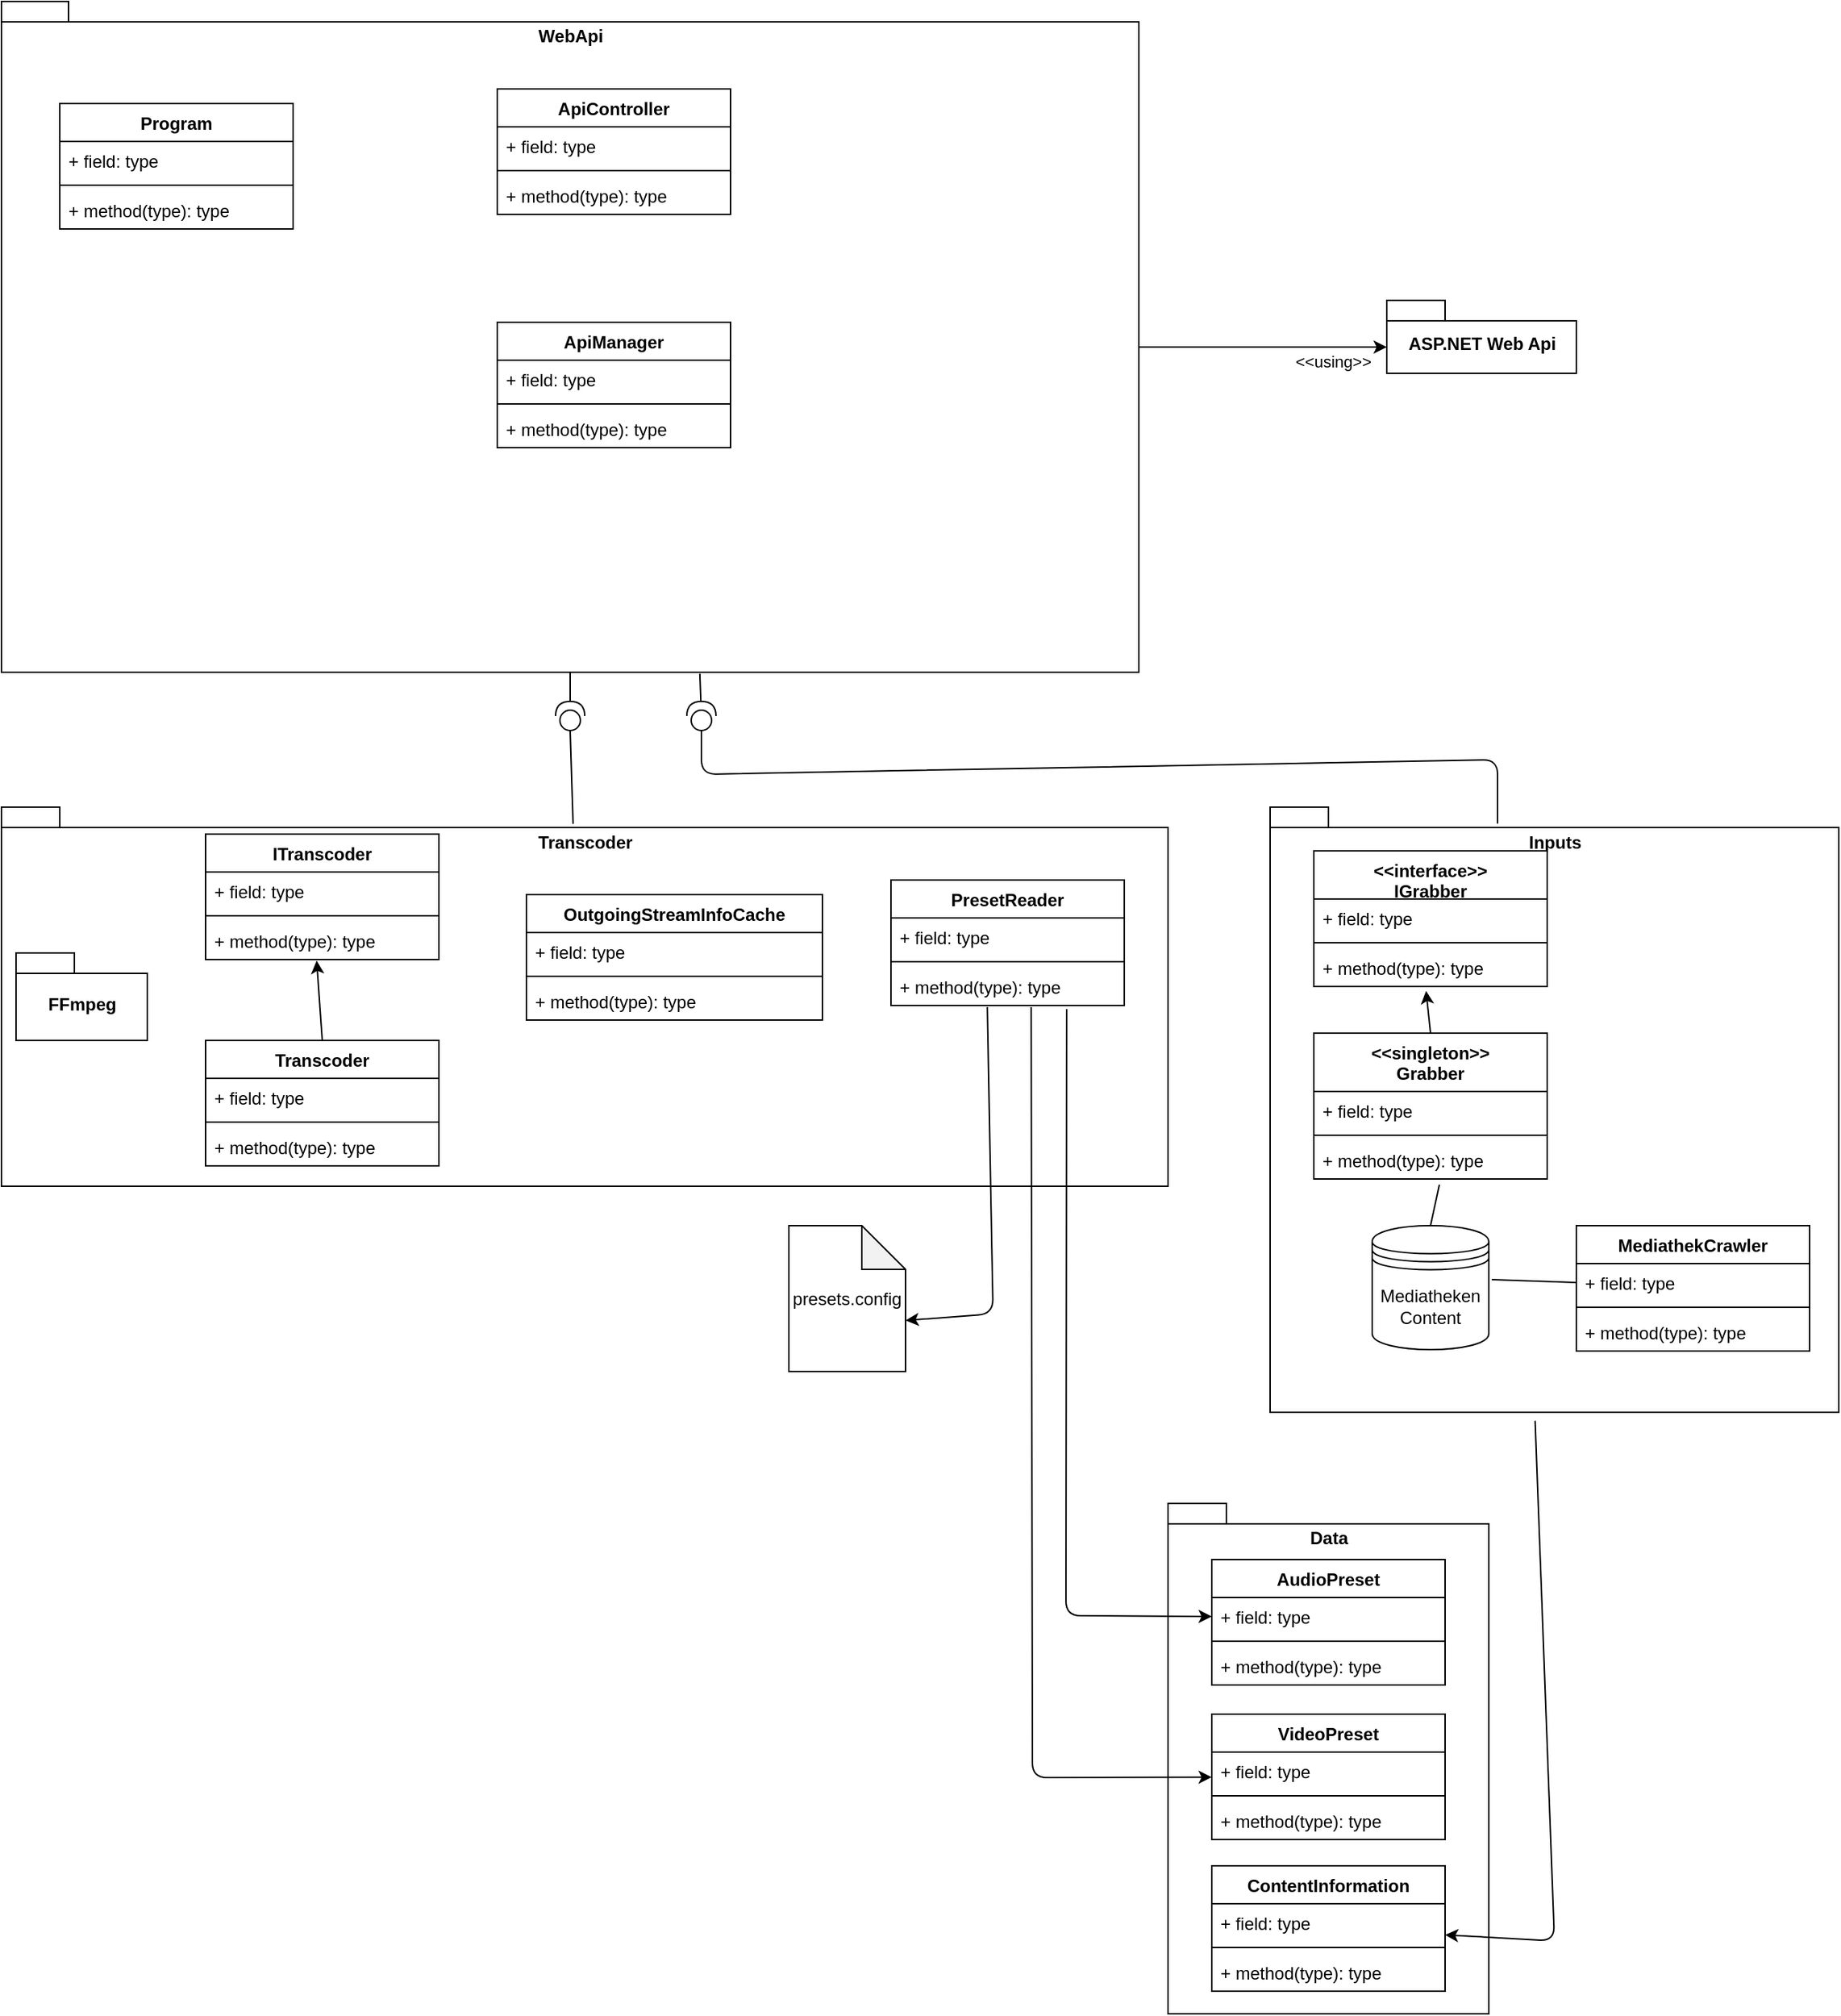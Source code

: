 <mxfile version="13.0.8" type="device"><diagram name="Page-1" id="b5b7bab2-c9e2-2cf4-8b2a-24fd1a2a6d21"><mxGraphModel dx="2031" dy="2259" grid="1" gridSize="10" guides="1" tooltips="1" connect="1" arrows="1" fold="1" page="1" pageScale="1" pageWidth="827" pageHeight="1169" background="#ffffff" math="0" shadow="0"><root><mxCell id="0"/><mxCell id="1" parent="0"/><mxCell id="Hicv4urQQX3qn9e3NL7k-1" value="Inputs" style="shape=folder;fontStyle=1;spacingTop=10;tabWidth=40;tabHeight=14;tabPosition=left;html=1;horizontal=1;verticalAlign=top;" parent="1" vertex="1"><mxGeometry x="970" y="-297.5" width="390" height="415" as="geometry"/></mxCell><mxCell id="Hicv4urQQX3qn9e3NL7k-2" value="WebApi" style="shape=folder;fontStyle=1;spacingTop=10;tabWidth=40;tabHeight=14;tabPosition=left;html=1;verticalAlign=top;" parent="1" vertex="1"><mxGeometry x="100" y="-850" width="780" height="460" as="geometry"/></mxCell><mxCell id="Hicv4urQQX3qn9e3NL7k-18" value="Mediatheken Content" style="shape=datastore;whiteSpace=wrap;html=1;" parent="1" vertex="1"><mxGeometry x="1040" y="-10.5" width="80" height="85" as="geometry"/></mxCell><mxCell id="Hicv4urQQX3qn9e3NL7k-23" value="" style="endArrow=none;html=1;entryX=0.5;entryY=0;entryDx=0;entryDy=0;exitX=0.538;exitY=1.148;exitDx=0;exitDy=0;exitPerimeter=0;" parent="1" source="iLZ69dZ8WGDg01xogVAm-12" target="Hicv4urQQX3qn9e3NL7k-18" edge="1"><mxGeometry width="50" height="50" relative="1" as="geometry"><mxPoint x="773.04" y="-39.51" as="sourcePoint"/><mxPoint x="1230" y="167.5" as="targetPoint"/></mxGeometry></mxCell><mxCell id="Hicv4urQQX3qn9e3NL7k-29" value="" style="endArrow=none;html=1;entryX=0;entryY=0.5;entryDx=0;entryDy=0;exitX=1.025;exitY=0.435;exitDx=0;exitDy=0;exitPerimeter=0;" parent="1" source="Hicv4urQQX3qn9e3NL7k-18" target="Hicv4urQQX3qn9e3NL7k-26" edge="1"><mxGeometry width="50" height="50" relative="1" as="geometry"><mxPoint x="1170" y="159.5" as="sourcePoint"/><mxPoint x="1220" y="109.5" as="targetPoint"/></mxGeometry></mxCell><mxCell id="Hicv4urQQX3qn9e3NL7k-35" value="ASP.NET Web Api" style="shape=folder;fontStyle=1;spacingTop=10;tabWidth=40;tabHeight=14;tabPosition=left;html=1;" parent="1" vertex="1"><mxGeometry x="1050" y="-645" width="130" height="50" as="geometry"/></mxCell><mxCell id="Hicv4urQQX3qn9e3NL7k-36" value="" style="endArrow=classic;html=1;entryX=0;entryY=0;entryDx=0;entryDy=32;entryPerimeter=0;exitX=0;exitY=0;exitDx=780;exitDy=237;exitPerimeter=0;" parent="1" source="Hicv4urQQX3qn9e3NL7k-2" target="Hicv4urQQX3qn9e3NL7k-35" edge="1"><mxGeometry width="50" height="50" relative="1" as="geometry"><mxPoint x="560" y="-390" as="sourcePoint"/><mxPoint x="610" y="-440" as="targetPoint"/></mxGeometry></mxCell><mxCell id="Hicv4urQQX3qn9e3NL7k-37" value="&amp;lt;&amp;lt;using&amp;gt;&amp;gt;" style="edgeLabel;html=1;align=center;verticalAlign=middle;resizable=0;points=[];" parent="Hicv4urQQX3qn9e3NL7k-36" vertex="1" connectable="0"><mxGeometry x="0.253" y="-4" relative="1" as="geometry"><mxPoint x="26" y="6" as="offset"/></mxGeometry></mxCell><mxCell id="Hicv4urQQX3qn9e3NL7k-42" value="Transcoder" style="shape=folder;fontStyle=1;spacingTop=10;tabWidth=40;tabHeight=14;tabPosition=left;html=1;verticalAlign=top;" parent="1" vertex="1"><mxGeometry x="100" y="-297.5" width="800" height="260" as="geometry"/></mxCell><mxCell id="Hicv4urQQX3qn9e3NL7k-45" value="FFmpeg" style="shape=folder;fontStyle=1;spacingTop=10;tabWidth=40;tabHeight=14;tabPosition=left;html=1;" parent="1" vertex="1"><mxGeometry x="110" y="-197.5" width="90" height="60" as="geometry"/></mxCell><mxCell id="Hicv4urQQX3qn9e3NL7k-64" value="" style="shape=providedRequiredInterface;html=1;verticalLabelPosition=bottom;rotation=-90;" parent="1" vertex="1"><mxGeometry x="480" y="-370" width="20" height="20" as="geometry"/></mxCell><mxCell id="Hicv4urQQX3qn9e3NL7k-65" value="" style="endArrow=none;html=1;exitX=0;exitY=0.5;exitDx=0;exitDy=0;exitPerimeter=0;entryX=0.4;entryY=0.027;entryDx=0;entryDy=0;entryPerimeter=0;" parent="1" source="Hicv4urQQX3qn9e3NL7k-63" target="Hicv4urQQX3qn9e3NL7k-1" edge="1"><mxGeometry width="50" height="50" relative="1" as="geometry"><mxPoint x="1590" y="-765" as="sourcePoint"/><mxPoint x="1050" y="-320" as="targetPoint"/><Array as="points"><mxPoint x="580" y="-320"/><mxPoint x="1126" y="-330"/></Array></mxGeometry></mxCell><mxCell id="Hicv4urQQX3qn9e3NL7k-67" value="" style="endArrow=none;html=1;exitX=1;exitY=0.5;exitDx=0;exitDy=0;exitPerimeter=0;entryX=0.5;entryY=1;entryDx=0;entryDy=0;entryPerimeter=0;" parent="1" source="Hicv4urQQX3qn9e3NL7k-64" target="Hicv4urQQX3qn9e3NL7k-2" edge="1"><mxGeometry width="50" height="50" relative="1" as="geometry"><mxPoint x="700" y="-10" as="sourcePoint"/><mxPoint x="750" y="-60" as="targetPoint"/></mxGeometry></mxCell><mxCell id="Hicv4urQQX3qn9e3NL7k-68" value="" style="endArrow=none;html=1;entryX=0;entryY=0.5;entryDx=0;entryDy=0;entryPerimeter=0;exitX=0.49;exitY=0.044;exitDx=0;exitDy=0;exitPerimeter=0;" parent="1" target="Hicv4urQQX3qn9e3NL7k-64" edge="1" source="Hicv4urQQX3qn9e3NL7k-42"><mxGeometry width="50" height="50" relative="1" as="geometry"><mxPoint x="490" y="-274.5" as="sourcePoint"/><mxPoint x="490" y="-307.5" as="targetPoint"/></mxGeometry></mxCell><mxCell id="Hicv4urQQX3qn9e3NL7k-38" value="ApiController" style="swimlane;fontStyle=1;align=center;verticalAlign=top;childLayout=stackLayout;horizontal=1;startSize=26;horizontalStack=0;resizeParent=1;resizeParentMax=0;resizeLast=0;collapsible=1;marginBottom=0;" parent="1" vertex="1"><mxGeometry x="440" y="-790" width="160" height="86" as="geometry"/></mxCell><mxCell id="Hicv4urQQX3qn9e3NL7k-39" value="+ field: type" style="text;strokeColor=none;fillColor=none;align=left;verticalAlign=top;spacingLeft=4;spacingRight=4;overflow=hidden;rotatable=0;points=[[0,0.5],[1,0.5]];portConstraint=eastwest;" parent="Hicv4urQQX3qn9e3NL7k-38" vertex="1"><mxGeometry y="26" width="160" height="26" as="geometry"/></mxCell><mxCell id="Hicv4urQQX3qn9e3NL7k-40" value="" style="line;strokeWidth=1;fillColor=none;align=left;verticalAlign=middle;spacingTop=-1;spacingLeft=3;spacingRight=3;rotatable=0;labelPosition=right;points=[];portConstraint=eastwest;" parent="Hicv4urQQX3qn9e3NL7k-38" vertex="1"><mxGeometry y="52" width="160" height="8" as="geometry"/></mxCell><mxCell id="Hicv4urQQX3qn9e3NL7k-41" value="+ method(type): type" style="text;strokeColor=none;fillColor=none;align=left;verticalAlign=top;spacingLeft=4;spacingRight=4;overflow=hidden;rotatable=0;points=[[0,0.5],[1,0.5]];portConstraint=eastwest;" parent="Hicv4urQQX3qn9e3NL7k-38" vertex="1"><mxGeometry y="60" width="160" height="26" as="geometry"/></mxCell><mxCell id="jn7UwbHRHGk1uHxZpsAY-1" value="ApiManager" style="swimlane;fontStyle=1;align=center;verticalAlign=top;childLayout=stackLayout;horizontal=1;startSize=26;horizontalStack=0;resizeParent=1;resizeParentMax=0;resizeLast=0;collapsible=1;marginBottom=0;" parent="1" vertex="1"><mxGeometry x="440" y="-630" width="160" height="86" as="geometry"/></mxCell><mxCell id="jn7UwbHRHGk1uHxZpsAY-2" value="+ field: type" style="text;strokeColor=none;fillColor=none;align=left;verticalAlign=top;spacingLeft=4;spacingRight=4;overflow=hidden;rotatable=0;points=[[0,0.5],[1,0.5]];portConstraint=eastwest;" parent="jn7UwbHRHGk1uHxZpsAY-1" vertex="1"><mxGeometry y="26" width="160" height="26" as="geometry"/></mxCell><mxCell id="jn7UwbHRHGk1uHxZpsAY-3" value="" style="line;strokeWidth=1;fillColor=none;align=left;verticalAlign=middle;spacingTop=-1;spacingLeft=3;spacingRight=3;rotatable=0;labelPosition=right;points=[];portConstraint=eastwest;" parent="jn7UwbHRHGk1uHxZpsAY-1" vertex="1"><mxGeometry y="52" width="160" height="8" as="geometry"/></mxCell><mxCell id="jn7UwbHRHGk1uHxZpsAY-4" value="+ method(type): type" style="text;strokeColor=none;fillColor=none;align=left;verticalAlign=top;spacingLeft=4;spacingRight=4;overflow=hidden;rotatable=0;points=[[0,0.5],[1,0.5]];portConstraint=eastwest;" parent="jn7UwbHRHGk1uHxZpsAY-1" vertex="1"><mxGeometry y="60" width="160" height="26" as="geometry"/></mxCell><mxCell id="jn7UwbHRHGk1uHxZpsAY-25" value="Data" style="shape=folder;fontStyle=1;spacingTop=10;tabWidth=40;tabHeight=14;tabPosition=left;html=1;verticalAlign=top;" parent="1" vertex="1"><mxGeometry x="900" y="180" width="220" height="350" as="geometry"/></mxCell><mxCell id="jn7UwbHRHGk1uHxZpsAY-26" value="" style="endArrow=classic;html=1;exitX=0.753;exitY=1.096;exitDx=0;exitDy=0;entryX=0;entryY=0.5;entryDx=0;entryDy=0;exitPerimeter=0;" parent="1" source="jn7UwbHRHGk1uHxZpsAY-12" target="jn7UwbHRHGk1uHxZpsAY-6" edge="1"><mxGeometry width="50" height="50" relative="1" as="geometry"><mxPoint x="960" y="-90" as="sourcePoint"/><mxPoint x="1010" y="-140" as="targetPoint"/><Array as="points"><mxPoint x="830" y="257"/></Array></mxGeometry></mxCell><mxCell id="jn7UwbHRHGk1uHxZpsAY-27" value="" style="endArrow=classic;html=1;exitX=0.601;exitY=1.041;exitDx=0;exitDy=0;exitPerimeter=0;" parent="1" source="jn7UwbHRHGk1uHxZpsAY-12" target="jn7UwbHRHGk1uHxZpsAY-13" edge="1"><mxGeometry width="50" height="50" relative="1" as="geometry"><mxPoint x="820" y="-170" as="sourcePoint"/><mxPoint x="750" y="-240" as="targetPoint"/><Array as="points"><mxPoint x="807" y="368"/></Array></mxGeometry></mxCell><mxCell id="jn7UwbHRHGk1uHxZpsAY-28" value="presets.config" style="shape=note;whiteSpace=wrap;html=1;backgroundOutline=1;darkOpacity=0.05;" parent="1" vertex="1"><mxGeometry x="640" y="-10.5" width="80" height="100" as="geometry"/></mxCell><mxCell id="jn7UwbHRHGk1uHxZpsAY-29" value="" style="endArrow=classic;html=1;entryX=0;entryY=0;entryDx=80;entryDy=65;entryPerimeter=0;exitX=0.413;exitY=1.041;exitDx=0;exitDy=0;exitPerimeter=0;" parent="1" source="jn7UwbHRHGk1uHxZpsAY-12" target="jn7UwbHRHGk1uHxZpsAY-28" edge="1"><mxGeometry width="50" height="50" relative="1" as="geometry"><mxPoint x="700" y="-190" as="sourcePoint"/><mxPoint x="750" y="-240" as="targetPoint"/><Array as="points"><mxPoint x="780" y="50"/></Array></mxGeometry></mxCell><mxCell id="jn7UwbHRHGk1uHxZpsAY-30" value="" style="endArrow=classic;html=1;exitX=0.466;exitY=1.014;exitDx=0;exitDy=0;exitPerimeter=0;" parent="1" source="Hicv4urQQX3qn9e3NL7k-1" target="jn7UwbHRHGk1uHxZpsAY-21" edge="1"><mxGeometry width="50" height="50" relative="1" as="geometry"><mxPoint x="700" y="190" as="sourcePoint"/><mxPoint x="750" y="140" as="targetPoint"/><Array as="points"><mxPoint x="1165" y="480"/></Array></mxGeometry></mxCell><mxCell id="jn7UwbHRHGk1uHxZpsAY-35" value="Program" style="swimlane;fontStyle=1;align=center;verticalAlign=top;childLayout=stackLayout;horizontal=1;startSize=26;horizontalStack=0;resizeParent=1;resizeParentMax=0;resizeLast=0;collapsible=1;marginBottom=0;" parent="1" vertex="1"><mxGeometry x="140" y="-780" width="160" height="86" as="geometry"/></mxCell><mxCell id="jn7UwbHRHGk1uHxZpsAY-36" value="+ field: type" style="text;strokeColor=none;fillColor=none;align=left;verticalAlign=top;spacingLeft=4;spacingRight=4;overflow=hidden;rotatable=0;points=[[0,0.5],[1,0.5]];portConstraint=eastwest;" parent="jn7UwbHRHGk1uHxZpsAY-35" vertex="1"><mxGeometry y="26" width="160" height="26" as="geometry"/></mxCell><mxCell id="jn7UwbHRHGk1uHxZpsAY-37" value="" style="line;strokeWidth=1;fillColor=none;align=left;verticalAlign=middle;spacingTop=-1;spacingLeft=3;spacingRight=3;rotatable=0;labelPosition=right;points=[];portConstraint=eastwest;" parent="jn7UwbHRHGk1uHxZpsAY-35" vertex="1"><mxGeometry y="52" width="160" height="8" as="geometry"/></mxCell><mxCell id="jn7UwbHRHGk1uHxZpsAY-38" value="+ method(type): type" style="text;strokeColor=none;fillColor=none;align=left;verticalAlign=top;spacingLeft=4;spacingRight=4;overflow=hidden;rotatable=0;points=[[0,0.5],[1,0.5]];portConstraint=eastwest;" parent="jn7UwbHRHGk1uHxZpsAY-35" vertex="1"><mxGeometry y="60" width="160" height="26" as="geometry"/></mxCell><mxCell id="iLZ69dZ8WGDg01xogVAm-13" value="" style="endArrow=classic;html=1;entryX=0.481;entryY=1.115;entryDx=0;entryDy=0;exitX=0.5;exitY=0;exitDx=0;exitDy=0;entryPerimeter=0;" edge="1" source="iLZ69dZ8WGDg01xogVAm-9" target="iLZ69dZ8WGDg01xogVAm-8" parent="1"><mxGeometry width="50" height="50" relative="1" as="geometry"><mxPoint x="1530" y="217.5" as="sourcePoint"/><mxPoint x="1080" y="-242.5" as="targetPoint"/></mxGeometry></mxCell><mxCell id="iLZ69dZ8WGDg01xogVAm-19" value="" style="endArrow=classic;html=1;exitX=0.5;exitY=0;exitDx=0;exitDy=0;entryX=0.476;entryY=1.03;entryDx=0;entryDy=0;entryPerimeter=0;" edge="1" parent="1" source="jn7UwbHRHGk1uHxZpsAY-31" target="iLZ69dZ8WGDg01xogVAm-18"><mxGeometry width="50" height="50" relative="1" as="geometry"><mxPoint x="570" y="22.5" as="sourcePoint"/><mxPoint x="320" y="-185.5" as="targetPoint"/></mxGeometry></mxCell><mxCell id="jn7UwbHRHGk1uHxZpsAY-9" value="PresetReader" style="swimlane;fontStyle=1;align=center;verticalAlign=top;childLayout=stackLayout;horizontal=1;startSize=26;horizontalStack=0;resizeParent=1;resizeParentMax=0;resizeLast=0;collapsible=1;marginBottom=0;" parent="1" vertex="1"><mxGeometry x="710" y="-247.5" width="160" height="86" as="geometry"/></mxCell><mxCell id="jn7UwbHRHGk1uHxZpsAY-10" value="+ field: type" style="text;strokeColor=none;fillColor=none;align=left;verticalAlign=top;spacingLeft=4;spacingRight=4;overflow=hidden;rotatable=0;points=[[0,0.5],[1,0.5]];portConstraint=eastwest;" parent="jn7UwbHRHGk1uHxZpsAY-9" vertex="1"><mxGeometry y="26" width="160" height="26" as="geometry"/></mxCell><mxCell id="jn7UwbHRHGk1uHxZpsAY-11" value="" style="line;strokeWidth=1;fillColor=none;align=left;verticalAlign=middle;spacingTop=-1;spacingLeft=3;spacingRight=3;rotatable=0;labelPosition=right;points=[];portConstraint=eastwest;" parent="jn7UwbHRHGk1uHxZpsAY-9" vertex="1"><mxGeometry y="52" width="160" height="8" as="geometry"/></mxCell><mxCell id="jn7UwbHRHGk1uHxZpsAY-12" value="+ method(type): type" style="text;strokeColor=none;fillColor=none;align=left;verticalAlign=top;spacingLeft=4;spacingRight=4;overflow=hidden;rotatable=0;points=[[0,0.5],[1,0.5]];portConstraint=eastwest;" parent="jn7UwbHRHGk1uHxZpsAY-9" vertex="1"><mxGeometry y="60" width="160" height="26" as="geometry"/></mxCell><mxCell id="Hicv4urQQX3qn9e3NL7k-46" value="OutgoingStreamInfoCache" style="swimlane;fontStyle=1;align=center;verticalAlign=top;childLayout=stackLayout;horizontal=1;startSize=26;horizontalStack=0;resizeParent=1;resizeParentMax=0;resizeLast=0;collapsible=1;marginBottom=0;" parent="1" vertex="1"><mxGeometry x="460" y="-237.5" width="203" height="86" as="geometry"/></mxCell><mxCell id="Hicv4urQQX3qn9e3NL7k-47" value="+ field: type" style="text;strokeColor=none;fillColor=none;align=left;verticalAlign=top;spacingLeft=4;spacingRight=4;overflow=hidden;rotatable=0;points=[[0,0.5],[1,0.5]];portConstraint=eastwest;" parent="Hicv4urQQX3qn9e3NL7k-46" vertex="1"><mxGeometry y="26" width="203" height="26" as="geometry"/></mxCell><mxCell id="Hicv4urQQX3qn9e3NL7k-48" value="" style="line;strokeWidth=1;fillColor=none;align=left;verticalAlign=middle;spacingTop=-1;spacingLeft=3;spacingRight=3;rotatable=0;labelPosition=right;points=[];portConstraint=eastwest;" parent="Hicv4urQQX3qn9e3NL7k-46" vertex="1"><mxGeometry y="52" width="203" height="8" as="geometry"/></mxCell><mxCell id="Hicv4urQQX3qn9e3NL7k-49" value="+ method(type): type" style="text;strokeColor=none;fillColor=none;align=left;verticalAlign=top;spacingLeft=4;spacingRight=4;overflow=hidden;rotatable=0;points=[[0,0.5],[1,0.5]];portConstraint=eastwest;" parent="Hicv4urQQX3qn9e3NL7k-46" vertex="1"><mxGeometry y="60" width="203" height="26" as="geometry"/></mxCell><mxCell id="jn7UwbHRHGk1uHxZpsAY-31" value="Transcoder" style="swimlane;fontStyle=1;align=center;verticalAlign=top;childLayout=stackLayout;horizontal=1;startSize=26;horizontalStack=0;resizeParent=1;resizeParentMax=0;resizeLast=0;collapsible=1;marginBottom=0;" parent="1" vertex="1"><mxGeometry x="240" y="-137.5" width="160" height="86" as="geometry"/></mxCell><mxCell id="jn7UwbHRHGk1uHxZpsAY-32" value="+ field: type" style="text;strokeColor=none;fillColor=none;align=left;verticalAlign=top;spacingLeft=4;spacingRight=4;overflow=hidden;rotatable=0;points=[[0,0.5],[1,0.5]];portConstraint=eastwest;" parent="jn7UwbHRHGk1uHxZpsAY-31" vertex="1"><mxGeometry y="26" width="160" height="26" as="geometry"/></mxCell><mxCell id="jn7UwbHRHGk1uHxZpsAY-33" value="" style="line;strokeWidth=1;fillColor=none;align=left;verticalAlign=middle;spacingTop=-1;spacingLeft=3;spacingRight=3;rotatable=0;labelPosition=right;points=[];portConstraint=eastwest;" parent="jn7UwbHRHGk1uHxZpsAY-31" vertex="1"><mxGeometry y="52" width="160" height="8" as="geometry"/></mxCell><mxCell id="jn7UwbHRHGk1uHxZpsAY-34" value="+ method(type): type" style="text;strokeColor=none;fillColor=none;align=left;verticalAlign=top;spacingLeft=4;spacingRight=4;overflow=hidden;rotatable=0;points=[[0,0.5],[1,0.5]];portConstraint=eastwest;" parent="jn7UwbHRHGk1uHxZpsAY-31" vertex="1"><mxGeometry y="60" width="160" height="26" as="geometry"/></mxCell><mxCell id="iLZ69dZ8WGDg01xogVAm-15" value="ITranscoder" style="swimlane;fontStyle=1;align=center;verticalAlign=top;childLayout=stackLayout;horizontal=1;startSize=26;horizontalStack=0;resizeParent=1;resizeParentMax=0;resizeLast=0;collapsible=1;marginBottom=0;" vertex="1" parent="1"><mxGeometry x="240" y="-279" width="160" height="86" as="geometry"/></mxCell><mxCell id="iLZ69dZ8WGDg01xogVAm-16" value="+ field: type" style="text;strokeColor=none;fillColor=none;align=left;verticalAlign=top;spacingLeft=4;spacingRight=4;overflow=hidden;rotatable=0;points=[[0,0.5],[1,0.5]];portConstraint=eastwest;" vertex="1" parent="iLZ69dZ8WGDg01xogVAm-15"><mxGeometry y="26" width="160" height="26" as="geometry"/></mxCell><mxCell id="iLZ69dZ8WGDg01xogVAm-17" value="" style="line;strokeWidth=1;fillColor=none;align=left;verticalAlign=middle;spacingTop=-1;spacingLeft=3;spacingRight=3;rotatable=0;labelPosition=right;points=[];portConstraint=eastwest;" vertex="1" parent="iLZ69dZ8WGDg01xogVAm-15"><mxGeometry y="52" width="160" height="8" as="geometry"/></mxCell><mxCell id="iLZ69dZ8WGDg01xogVAm-18" value="+ method(type): type" style="text;strokeColor=none;fillColor=none;align=left;verticalAlign=top;spacingLeft=4;spacingRight=4;overflow=hidden;rotatable=0;points=[[0,0.5],[1,0.5]];portConstraint=eastwest;" vertex="1" parent="iLZ69dZ8WGDg01xogVAm-15"><mxGeometry y="60" width="160" height="26" as="geometry"/></mxCell><mxCell id="jn7UwbHRHGk1uHxZpsAY-13" value="VideoPreset" style="swimlane;fontStyle=1;align=center;verticalAlign=top;childLayout=stackLayout;horizontal=1;startSize=26;horizontalStack=0;resizeParent=1;resizeParentMax=0;resizeLast=0;collapsible=1;marginBottom=0;" parent="1" vertex="1"><mxGeometry x="930" y="324.5" width="160" height="86" as="geometry"/></mxCell><mxCell id="jn7UwbHRHGk1uHxZpsAY-14" value="+ field: type" style="text;strokeColor=none;fillColor=none;align=left;verticalAlign=top;spacingLeft=4;spacingRight=4;overflow=hidden;rotatable=0;points=[[0,0.5],[1,0.5]];portConstraint=eastwest;" parent="jn7UwbHRHGk1uHxZpsAY-13" vertex="1"><mxGeometry y="26" width="160" height="26" as="geometry"/></mxCell><mxCell id="jn7UwbHRHGk1uHxZpsAY-15" value="" style="line;strokeWidth=1;fillColor=none;align=left;verticalAlign=middle;spacingTop=-1;spacingLeft=3;spacingRight=3;rotatable=0;labelPosition=right;points=[];portConstraint=eastwest;" parent="jn7UwbHRHGk1uHxZpsAY-13" vertex="1"><mxGeometry y="52" width="160" height="8" as="geometry"/></mxCell><mxCell id="jn7UwbHRHGk1uHxZpsAY-16" value="+ method(type): type" style="text;strokeColor=none;fillColor=none;align=left;verticalAlign=top;spacingLeft=4;spacingRight=4;overflow=hidden;rotatable=0;points=[[0,0.5],[1,0.5]];portConstraint=eastwest;" parent="jn7UwbHRHGk1uHxZpsAY-13" vertex="1"><mxGeometry y="60" width="160" height="26" as="geometry"/></mxCell><mxCell id="jn7UwbHRHGk1uHxZpsAY-21" value="ContentInformation" style="swimlane;fontStyle=1;align=center;verticalAlign=top;childLayout=stackLayout;horizontal=1;startSize=26;horizontalStack=0;resizeParent=1;resizeParentMax=0;resizeLast=0;collapsible=1;marginBottom=0;" parent="1" vertex="1"><mxGeometry x="930" y="428.5" width="160" height="86" as="geometry"/></mxCell><mxCell id="jn7UwbHRHGk1uHxZpsAY-22" value="+ field: type" style="text;strokeColor=none;fillColor=none;align=left;verticalAlign=top;spacingLeft=4;spacingRight=4;overflow=hidden;rotatable=0;points=[[0,0.5],[1,0.5]];portConstraint=eastwest;" parent="jn7UwbHRHGk1uHxZpsAY-21" vertex="1"><mxGeometry y="26" width="160" height="26" as="geometry"/></mxCell><mxCell id="jn7UwbHRHGk1uHxZpsAY-23" value="" style="line;strokeWidth=1;fillColor=none;align=left;verticalAlign=middle;spacingTop=-1;spacingLeft=3;spacingRight=3;rotatable=0;labelPosition=right;points=[];portConstraint=eastwest;" parent="jn7UwbHRHGk1uHxZpsAY-21" vertex="1"><mxGeometry y="52" width="160" height="8" as="geometry"/></mxCell><mxCell id="jn7UwbHRHGk1uHxZpsAY-24" value="+ method(type): type" style="text;strokeColor=none;fillColor=none;align=left;verticalAlign=top;spacingLeft=4;spacingRight=4;overflow=hidden;rotatable=0;points=[[0,0.5],[1,0.5]];portConstraint=eastwest;" parent="jn7UwbHRHGk1uHxZpsAY-21" vertex="1"><mxGeometry y="60" width="160" height="26" as="geometry"/></mxCell><mxCell id="jn7UwbHRHGk1uHxZpsAY-5" value="AudioPreset" style="swimlane;fontStyle=1;align=center;verticalAlign=top;childLayout=stackLayout;horizontal=1;startSize=26;horizontalStack=0;resizeParent=1;resizeParentMax=0;resizeLast=0;collapsible=1;marginBottom=0;" parent="1" vertex="1"><mxGeometry x="930" y="218.5" width="160" height="86" as="geometry"/></mxCell><mxCell id="jn7UwbHRHGk1uHxZpsAY-6" value="+ field: type" style="text;strokeColor=none;fillColor=none;align=left;verticalAlign=top;spacingLeft=4;spacingRight=4;overflow=hidden;rotatable=0;points=[[0,0.5],[1,0.5]];portConstraint=eastwest;" parent="jn7UwbHRHGk1uHxZpsAY-5" vertex="1"><mxGeometry y="26" width="160" height="26" as="geometry"/></mxCell><mxCell id="jn7UwbHRHGk1uHxZpsAY-7" value="" style="line;strokeWidth=1;fillColor=none;align=left;verticalAlign=middle;spacingTop=-1;spacingLeft=3;spacingRight=3;rotatable=0;labelPosition=right;points=[];portConstraint=eastwest;" parent="jn7UwbHRHGk1uHxZpsAY-5" vertex="1"><mxGeometry y="52" width="160" height="8" as="geometry"/></mxCell><mxCell id="jn7UwbHRHGk1uHxZpsAY-8" value="+ method(type): type" style="text;strokeColor=none;fillColor=none;align=left;verticalAlign=top;spacingLeft=4;spacingRight=4;overflow=hidden;rotatable=0;points=[[0,0.5],[1,0.5]];portConstraint=eastwest;" parent="jn7UwbHRHGk1uHxZpsAY-5" vertex="1"><mxGeometry y="60" width="160" height="26" as="geometry"/></mxCell><mxCell id="iLZ69dZ8WGDg01xogVAm-9" value="&lt;&lt;singleton&gt;&gt;&#xA;Grabber" style="swimlane;fontStyle=1;align=center;verticalAlign=top;childLayout=stackLayout;horizontal=1;startSize=40;horizontalStack=0;resizeParent=1;resizeParentMax=0;resizeLast=0;collapsible=1;marginBottom=0;" vertex="1" parent="1"><mxGeometry x="1000" y="-142.5" width="160" height="100" as="geometry"/></mxCell><mxCell id="iLZ69dZ8WGDg01xogVAm-10" value="+ field: type" style="text;strokeColor=none;fillColor=none;align=left;verticalAlign=top;spacingLeft=4;spacingRight=4;overflow=hidden;rotatable=0;points=[[0,0.5],[1,0.5]];portConstraint=eastwest;" vertex="1" parent="iLZ69dZ8WGDg01xogVAm-9"><mxGeometry y="40" width="160" height="26" as="geometry"/></mxCell><mxCell id="iLZ69dZ8WGDg01xogVAm-11" value="" style="line;strokeWidth=1;fillColor=none;align=left;verticalAlign=middle;spacingTop=-1;spacingLeft=3;spacingRight=3;rotatable=0;labelPosition=right;points=[];portConstraint=eastwest;" vertex="1" parent="iLZ69dZ8WGDg01xogVAm-9"><mxGeometry y="66" width="160" height="8" as="geometry"/></mxCell><mxCell id="iLZ69dZ8WGDg01xogVAm-12" value="+ method(type): type" style="text;strokeColor=none;fillColor=none;align=left;verticalAlign=top;spacingLeft=4;spacingRight=4;overflow=hidden;rotatable=0;points=[[0,0.5],[1,0.5]];portConstraint=eastwest;" vertex="1" parent="iLZ69dZ8WGDg01xogVAm-9"><mxGeometry y="74" width="160" height="26" as="geometry"/></mxCell><mxCell id="iLZ69dZ8WGDg01xogVAm-5" value="&lt;&lt;interface&gt;&gt;&#xA;IGrabber" style="swimlane;fontStyle=1;align=center;verticalAlign=top;childLayout=stackLayout;horizontal=1;startSize=33;horizontalStack=0;resizeParent=1;resizeParentMax=0;resizeLast=0;collapsible=1;marginBottom=0;" vertex="1" parent="1"><mxGeometry x="1000" y="-267.5" width="160" height="93" as="geometry"/></mxCell><mxCell id="iLZ69dZ8WGDg01xogVAm-6" value="+ field: type" style="text;strokeColor=none;fillColor=none;align=left;verticalAlign=top;spacingLeft=4;spacingRight=4;overflow=hidden;rotatable=0;points=[[0,0.5],[1,0.5]];portConstraint=eastwest;" vertex="1" parent="iLZ69dZ8WGDg01xogVAm-5"><mxGeometry y="33" width="160" height="26" as="geometry"/></mxCell><mxCell id="iLZ69dZ8WGDg01xogVAm-7" value="" style="line;strokeWidth=1;fillColor=none;align=left;verticalAlign=middle;spacingTop=-1;spacingLeft=3;spacingRight=3;rotatable=0;labelPosition=right;points=[];portConstraint=eastwest;" vertex="1" parent="iLZ69dZ8WGDg01xogVAm-5"><mxGeometry y="59" width="160" height="8" as="geometry"/></mxCell><mxCell id="iLZ69dZ8WGDg01xogVAm-8" value="+ method(type): type" style="text;strokeColor=none;fillColor=none;align=left;verticalAlign=top;spacingLeft=4;spacingRight=4;overflow=hidden;rotatable=0;points=[[0,0.5],[1,0.5]];portConstraint=eastwest;" vertex="1" parent="iLZ69dZ8WGDg01xogVAm-5"><mxGeometry y="67" width="160" height="26" as="geometry"/></mxCell><mxCell id="Hicv4urQQX3qn9e3NL7k-25" value="MediathekCrawler" style="swimlane;fontStyle=1;align=center;verticalAlign=top;childLayout=stackLayout;horizontal=1;startSize=26;horizontalStack=0;resizeParent=1;resizeParentMax=0;resizeLast=0;collapsible=1;marginBottom=0;" parent="1" vertex="1"><mxGeometry x="1180" y="-10.5" width="160" height="86" as="geometry"/></mxCell><mxCell id="Hicv4urQQX3qn9e3NL7k-26" value="+ field: type" style="text;strokeColor=none;fillColor=none;align=left;verticalAlign=top;spacingLeft=4;spacingRight=4;overflow=hidden;rotatable=0;points=[[0,0.5],[1,0.5]];portConstraint=eastwest;" parent="Hicv4urQQX3qn9e3NL7k-25" vertex="1"><mxGeometry y="26" width="160" height="26" as="geometry"/></mxCell><mxCell id="Hicv4urQQX3qn9e3NL7k-27" value="" style="line;strokeWidth=1;fillColor=none;align=left;verticalAlign=middle;spacingTop=-1;spacingLeft=3;spacingRight=3;rotatable=0;labelPosition=right;points=[];portConstraint=eastwest;" parent="Hicv4urQQX3qn9e3NL7k-25" vertex="1"><mxGeometry y="52" width="160" height="8" as="geometry"/></mxCell><mxCell id="Hicv4urQQX3qn9e3NL7k-28" value="+ method(type): type" style="text;strokeColor=none;fillColor=none;align=left;verticalAlign=top;spacingLeft=4;spacingRight=4;overflow=hidden;rotatable=0;points=[[0,0.5],[1,0.5]];portConstraint=eastwest;" parent="Hicv4urQQX3qn9e3NL7k-25" vertex="1"><mxGeometry y="60" width="160" height="26" as="geometry"/></mxCell><mxCell id="Hicv4urQQX3qn9e3NL7k-63" value="" style="shape=providedRequiredInterface;html=1;verticalLabelPosition=bottom;rotation=-90;" parent="1" vertex="1"><mxGeometry x="570" y="-370" width="20" height="20" as="geometry"/></mxCell><mxCell id="iLZ69dZ8WGDg01xogVAm-33" value="" style="endArrow=none;html=1;exitX=0.614;exitY=1.002;exitDx=0;exitDy=0;exitPerimeter=0;" edge="1" parent="1" source="Hicv4urQQX3qn9e3NL7k-2" target="Hicv4urQQX3qn9e3NL7k-63"><mxGeometry width="50" height="50" relative="1" as="geometry"><mxPoint x="580.48" y="-383.1" as="sourcePoint"/><mxPoint x="580" y="-350" as="targetPoint"/></mxGeometry></mxCell></root></mxGraphModel></diagram></mxfile>